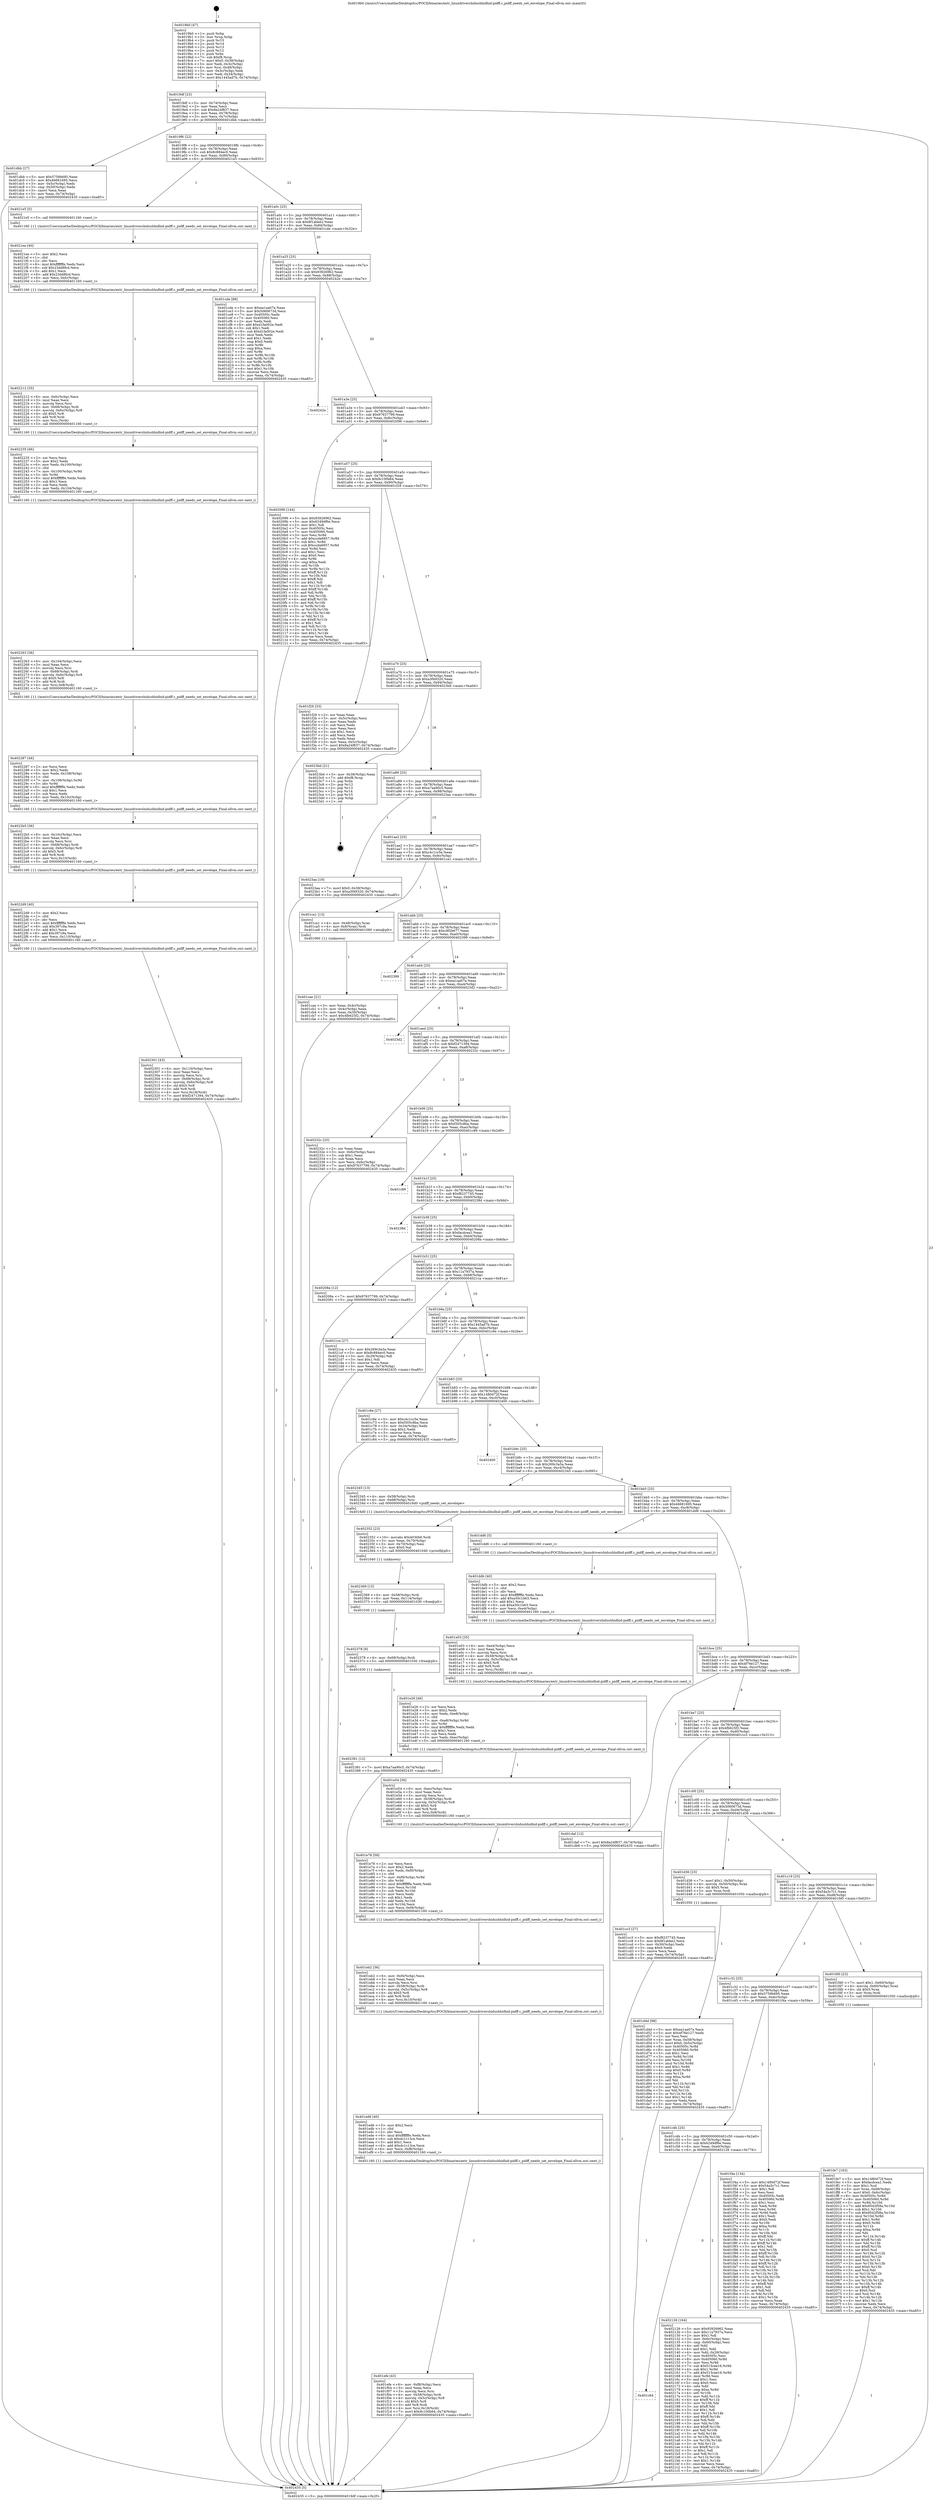 digraph "0x4019b0" {
  label = "0x4019b0 (/mnt/c/Users/mathe/Desktop/tcc/POCII/binaries/extr_linuxdrivershidusbhidhid-pidff.c_pidff_needs_set_envelope_Final-ollvm.out::main(0))"
  labelloc = "t"
  node[shape=record]

  Entry [label="",width=0.3,height=0.3,shape=circle,fillcolor=black,style=filled]
  "0x4019df" [label="{
     0x4019df [23]\l
     | [instrs]\l
     &nbsp;&nbsp;0x4019df \<+3\>: mov -0x74(%rbp),%eax\l
     &nbsp;&nbsp;0x4019e2 \<+2\>: mov %eax,%ecx\l
     &nbsp;&nbsp;0x4019e4 \<+6\>: sub $0x8a24f837,%ecx\l
     &nbsp;&nbsp;0x4019ea \<+3\>: mov %eax,-0x78(%rbp)\l
     &nbsp;&nbsp;0x4019ed \<+3\>: mov %ecx,-0x7c(%rbp)\l
     &nbsp;&nbsp;0x4019f0 \<+6\>: je 0000000000401dbb \<main+0x40b\>\l
  }"]
  "0x401dbb" [label="{
     0x401dbb [27]\l
     | [instrs]\l
     &nbsp;&nbsp;0x401dbb \<+5\>: mov $0x5759b695,%eax\l
     &nbsp;&nbsp;0x401dc0 \<+5\>: mov $0x46681695,%ecx\l
     &nbsp;&nbsp;0x401dc5 \<+3\>: mov -0x5c(%rbp),%edx\l
     &nbsp;&nbsp;0x401dc8 \<+3\>: cmp -0x50(%rbp),%edx\l
     &nbsp;&nbsp;0x401dcb \<+3\>: cmovl %ecx,%eax\l
     &nbsp;&nbsp;0x401dce \<+3\>: mov %eax,-0x74(%rbp)\l
     &nbsp;&nbsp;0x401dd1 \<+5\>: jmp 0000000000402435 \<main+0xa85\>\l
  }"]
  "0x4019f6" [label="{
     0x4019f6 [22]\l
     | [instrs]\l
     &nbsp;&nbsp;0x4019f6 \<+5\>: jmp 00000000004019fb \<main+0x4b\>\l
     &nbsp;&nbsp;0x4019fb \<+3\>: mov -0x78(%rbp),%eax\l
     &nbsp;&nbsp;0x4019fe \<+5\>: sub $0x8c884ec0,%eax\l
     &nbsp;&nbsp;0x401a03 \<+3\>: mov %eax,-0x80(%rbp)\l
     &nbsp;&nbsp;0x401a06 \<+6\>: je 00000000004021e5 \<main+0x835\>\l
  }"]
  Exit [label="",width=0.3,height=0.3,shape=circle,fillcolor=black,style=filled,peripheries=2]
  "0x4021e5" [label="{
     0x4021e5 [5]\l
     | [instrs]\l
     &nbsp;&nbsp;0x4021e5 \<+5\>: call 0000000000401160 \<next_i\>\l
     | [calls]\l
     &nbsp;&nbsp;0x401160 \{1\} (/mnt/c/Users/mathe/Desktop/tcc/POCII/binaries/extr_linuxdrivershidusbhidhid-pidff.c_pidff_needs_set_envelope_Final-ollvm.out::next_i)\l
  }"]
  "0x401a0c" [label="{
     0x401a0c [25]\l
     | [instrs]\l
     &nbsp;&nbsp;0x401a0c \<+5\>: jmp 0000000000401a11 \<main+0x61\>\l
     &nbsp;&nbsp;0x401a11 \<+3\>: mov -0x78(%rbp),%eax\l
     &nbsp;&nbsp;0x401a14 \<+5\>: sub $0x8f1abbe2,%eax\l
     &nbsp;&nbsp;0x401a19 \<+6\>: mov %eax,-0x84(%rbp)\l
     &nbsp;&nbsp;0x401a1f \<+6\>: je 0000000000401cde \<main+0x32e\>\l
  }"]
  "0x402381" [label="{
     0x402381 [12]\l
     | [instrs]\l
     &nbsp;&nbsp;0x402381 \<+7\>: movl $0xa7aa90c5,-0x74(%rbp)\l
     &nbsp;&nbsp;0x402388 \<+5\>: jmp 0000000000402435 \<main+0xa85\>\l
  }"]
  "0x401cde" [label="{
     0x401cde [88]\l
     | [instrs]\l
     &nbsp;&nbsp;0x401cde \<+5\>: mov $0xea1aa07e,%eax\l
     &nbsp;&nbsp;0x401ce3 \<+5\>: mov $0x5060673d,%ecx\l
     &nbsp;&nbsp;0x401ce8 \<+7\>: mov 0x40505c,%edx\l
     &nbsp;&nbsp;0x401cef \<+7\>: mov 0x405060,%esi\l
     &nbsp;&nbsp;0x401cf6 \<+2\>: mov %edx,%edi\l
     &nbsp;&nbsp;0x401cf8 \<+6\>: add $0xd1fa002e,%edi\l
     &nbsp;&nbsp;0x401cfe \<+3\>: sub $0x1,%edi\l
     &nbsp;&nbsp;0x401d01 \<+6\>: sub $0xd1fa002e,%edi\l
     &nbsp;&nbsp;0x401d07 \<+3\>: imul %edi,%edx\l
     &nbsp;&nbsp;0x401d0a \<+3\>: and $0x1,%edx\l
     &nbsp;&nbsp;0x401d0d \<+3\>: cmp $0x0,%edx\l
     &nbsp;&nbsp;0x401d10 \<+4\>: sete %r8b\l
     &nbsp;&nbsp;0x401d14 \<+3\>: cmp $0xa,%esi\l
     &nbsp;&nbsp;0x401d17 \<+4\>: setl %r9b\l
     &nbsp;&nbsp;0x401d1b \<+3\>: mov %r8b,%r10b\l
     &nbsp;&nbsp;0x401d1e \<+3\>: and %r9b,%r10b\l
     &nbsp;&nbsp;0x401d21 \<+3\>: xor %r9b,%r8b\l
     &nbsp;&nbsp;0x401d24 \<+3\>: or %r8b,%r10b\l
     &nbsp;&nbsp;0x401d27 \<+4\>: test $0x1,%r10b\l
     &nbsp;&nbsp;0x401d2b \<+3\>: cmovne %ecx,%eax\l
     &nbsp;&nbsp;0x401d2e \<+3\>: mov %eax,-0x74(%rbp)\l
     &nbsp;&nbsp;0x401d31 \<+5\>: jmp 0000000000402435 \<main+0xa85\>\l
  }"]
  "0x401a25" [label="{
     0x401a25 [25]\l
     | [instrs]\l
     &nbsp;&nbsp;0x401a25 \<+5\>: jmp 0000000000401a2a \<main+0x7a\>\l
     &nbsp;&nbsp;0x401a2a \<+3\>: mov -0x78(%rbp),%eax\l
     &nbsp;&nbsp;0x401a2d \<+5\>: sub $0x93926962,%eax\l
     &nbsp;&nbsp;0x401a32 \<+6\>: mov %eax,-0x88(%rbp)\l
     &nbsp;&nbsp;0x401a38 \<+6\>: je 000000000040242e \<main+0xa7e\>\l
  }"]
  "0x402378" [label="{
     0x402378 [9]\l
     | [instrs]\l
     &nbsp;&nbsp;0x402378 \<+4\>: mov -0x68(%rbp),%rdi\l
     &nbsp;&nbsp;0x40237c \<+5\>: call 0000000000401030 \<free@plt\>\l
     | [calls]\l
     &nbsp;&nbsp;0x401030 \{1\} (unknown)\l
  }"]
  "0x40242e" [label="{
     0x40242e\l
  }", style=dashed]
  "0x401a3e" [label="{
     0x401a3e [25]\l
     | [instrs]\l
     &nbsp;&nbsp;0x401a3e \<+5\>: jmp 0000000000401a43 \<main+0x93\>\l
     &nbsp;&nbsp;0x401a43 \<+3\>: mov -0x78(%rbp),%eax\l
     &nbsp;&nbsp;0x401a46 \<+5\>: sub $0x97637799,%eax\l
     &nbsp;&nbsp;0x401a4b \<+6\>: mov %eax,-0x8c(%rbp)\l
     &nbsp;&nbsp;0x401a51 \<+6\>: je 0000000000402096 \<main+0x6e6\>\l
  }"]
  "0x402369" [label="{
     0x402369 [15]\l
     | [instrs]\l
     &nbsp;&nbsp;0x402369 \<+4\>: mov -0x58(%rbp),%rdi\l
     &nbsp;&nbsp;0x40236d \<+6\>: mov %eax,-0x114(%rbp)\l
     &nbsp;&nbsp;0x402373 \<+5\>: call 0000000000401030 \<free@plt\>\l
     | [calls]\l
     &nbsp;&nbsp;0x401030 \{1\} (unknown)\l
  }"]
  "0x402096" [label="{
     0x402096 [144]\l
     | [instrs]\l
     &nbsp;&nbsp;0x402096 \<+5\>: mov $0x93926962,%eax\l
     &nbsp;&nbsp;0x40209b \<+5\>: mov $0x6249df6e,%ecx\l
     &nbsp;&nbsp;0x4020a0 \<+2\>: mov $0x1,%dl\l
     &nbsp;&nbsp;0x4020a2 \<+7\>: mov 0x40505c,%esi\l
     &nbsp;&nbsp;0x4020a9 \<+7\>: mov 0x405060,%edi\l
     &nbsp;&nbsp;0x4020b0 \<+3\>: mov %esi,%r8d\l
     &nbsp;&nbsp;0x4020b3 \<+7\>: add $0xccda6857,%r8d\l
     &nbsp;&nbsp;0x4020ba \<+4\>: sub $0x1,%r8d\l
     &nbsp;&nbsp;0x4020be \<+7\>: sub $0xccda6857,%r8d\l
     &nbsp;&nbsp;0x4020c5 \<+4\>: imul %r8d,%esi\l
     &nbsp;&nbsp;0x4020c9 \<+3\>: and $0x1,%esi\l
     &nbsp;&nbsp;0x4020cc \<+3\>: cmp $0x0,%esi\l
     &nbsp;&nbsp;0x4020cf \<+4\>: sete %r9b\l
     &nbsp;&nbsp;0x4020d3 \<+3\>: cmp $0xa,%edi\l
     &nbsp;&nbsp;0x4020d6 \<+4\>: setl %r10b\l
     &nbsp;&nbsp;0x4020da \<+3\>: mov %r9b,%r11b\l
     &nbsp;&nbsp;0x4020dd \<+4\>: xor $0xff,%r11b\l
     &nbsp;&nbsp;0x4020e1 \<+3\>: mov %r10b,%bl\l
     &nbsp;&nbsp;0x4020e4 \<+3\>: xor $0xff,%bl\l
     &nbsp;&nbsp;0x4020e7 \<+3\>: xor $0x1,%dl\l
     &nbsp;&nbsp;0x4020ea \<+3\>: mov %r11b,%r14b\l
     &nbsp;&nbsp;0x4020ed \<+4\>: and $0xff,%r14b\l
     &nbsp;&nbsp;0x4020f1 \<+3\>: and %dl,%r9b\l
     &nbsp;&nbsp;0x4020f4 \<+3\>: mov %bl,%r15b\l
     &nbsp;&nbsp;0x4020f7 \<+4\>: and $0xff,%r15b\l
     &nbsp;&nbsp;0x4020fb \<+3\>: and %dl,%r10b\l
     &nbsp;&nbsp;0x4020fe \<+3\>: or %r9b,%r14b\l
     &nbsp;&nbsp;0x402101 \<+3\>: or %r10b,%r15b\l
     &nbsp;&nbsp;0x402104 \<+3\>: xor %r15b,%r14b\l
     &nbsp;&nbsp;0x402107 \<+3\>: or %bl,%r11b\l
     &nbsp;&nbsp;0x40210a \<+4\>: xor $0xff,%r11b\l
     &nbsp;&nbsp;0x40210e \<+3\>: or $0x1,%dl\l
     &nbsp;&nbsp;0x402111 \<+3\>: and %dl,%r11b\l
     &nbsp;&nbsp;0x402114 \<+3\>: or %r11b,%r14b\l
     &nbsp;&nbsp;0x402117 \<+4\>: test $0x1,%r14b\l
     &nbsp;&nbsp;0x40211b \<+3\>: cmovne %ecx,%eax\l
     &nbsp;&nbsp;0x40211e \<+3\>: mov %eax,-0x74(%rbp)\l
     &nbsp;&nbsp;0x402121 \<+5\>: jmp 0000000000402435 \<main+0xa85\>\l
  }"]
  "0x401a57" [label="{
     0x401a57 [25]\l
     | [instrs]\l
     &nbsp;&nbsp;0x401a57 \<+5\>: jmp 0000000000401a5c \<main+0xac\>\l
     &nbsp;&nbsp;0x401a5c \<+3\>: mov -0x78(%rbp),%eax\l
     &nbsp;&nbsp;0x401a5f \<+5\>: sub $0x9c100b64,%eax\l
     &nbsp;&nbsp;0x401a64 \<+6\>: mov %eax,-0x90(%rbp)\l
     &nbsp;&nbsp;0x401a6a \<+6\>: je 0000000000401f29 \<main+0x579\>\l
  }"]
  "0x402352" [label="{
     0x402352 [23]\l
     | [instrs]\l
     &nbsp;&nbsp;0x402352 \<+10\>: movabs $0x4030b6,%rdi\l
     &nbsp;&nbsp;0x40235c \<+3\>: mov %eax,-0x70(%rbp)\l
     &nbsp;&nbsp;0x40235f \<+3\>: mov -0x70(%rbp),%esi\l
     &nbsp;&nbsp;0x402362 \<+2\>: mov $0x0,%al\l
     &nbsp;&nbsp;0x402364 \<+5\>: call 0000000000401040 \<printf@plt\>\l
     | [calls]\l
     &nbsp;&nbsp;0x401040 \{1\} (unknown)\l
  }"]
  "0x401f29" [label="{
     0x401f29 [33]\l
     | [instrs]\l
     &nbsp;&nbsp;0x401f29 \<+2\>: xor %eax,%eax\l
     &nbsp;&nbsp;0x401f2b \<+3\>: mov -0x5c(%rbp),%ecx\l
     &nbsp;&nbsp;0x401f2e \<+2\>: mov %eax,%edx\l
     &nbsp;&nbsp;0x401f30 \<+2\>: sub %ecx,%edx\l
     &nbsp;&nbsp;0x401f32 \<+2\>: mov %eax,%ecx\l
     &nbsp;&nbsp;0x401f34 \<+3\>: sub $0x1,%ecx\l
     &nbsp;&nbsp;0x401f37 \<+2\>: add %ecx,%edx\l
     &nbsp;&nbsp;0x401f39 \<+2\>: sub %edx,%eax\l
     &nbsp;&nbsp;0x401f3b \<+3\>: mov %eax,-0x5c(%rbp)\l
     &nbsp;&nbsp;0x401f3e \<+7\>: movl $0x8a24f837,-0x74(%rbp)\l
     &nbsp;&nbsp;0x401f45 \<+5\>: jmp 0000000000402435 \<main+0xa85\>\l
  }"]
  "0x401a70" [label="{
     0x401a70 [25]\l
     | [instrs]\l
     &nbsp;&nbsp;0x401a70 \<+5\>: jmp 0000000000401a75 \<main+0xc5\>\l
     &nbsp;&nbsp;0x401a75 \<+3\>: mov -0x78(%rbp),%eax\l
     &nbsp;&nbsp;0x401a78 \<+5\>: sub $0xa3f49320,%eax\l
     &nbsp;&nbsp;0x401a7d \<+6\>: mov %eax,-0x94(%rbp)\l
     &nbsp;&nbsp;0x401a83 \<+6\>: je 00000000004023bd \<main+0xa0d\>\l
  }"]
  "0x402301" [label="{
     0x402301 [43]\l
     | [instrs]\l
     &nbsp;&nbsp;0x402301 \<+6\>: mov -0x110(%rbp),%ecx\l
     &nbsp;&nbsp;0x402307 \<+3\>: imul %eax,%ecx\l
     &nbsp;&nbsp;0x40230a \<+3\>: movslq %ecx,%rsi\l
     &nbsp;&nbsp;0x40230d \<+4\>: mov -0x68(%rbp),%rdi\l
     &nbsp;&nbsp;0x402311 \<+4\>: movslq -0x6c(%rbp),%r8\l
     &nbsp;&nbsp;0x402315 \<+4\>: shl $0x5,%r8\l
     &nbsp;&nbsp;0x402319 \<+3\>: add %r8,%rdi\l
     &nbsp;&nbsp;0x40231c \<+4\>: mov %rsi,0x18(%rdi)\l
     &nbsp;&nbsp;0x402320 \<+7\>: movl $0xf2471394,-0x74(%rbp)\l
     &nbsp;&nbsp;0x402327 \<+5\>: jmp 0000000000402435 \<main+0xa85\>\l
  }"]
  "0x4023bd" [label="{
     0x4023bd [21]\l
     | [instrs]\l
     &nbsp;&nbsp;0x4023bd \<+3\>: mov -0x38(%rbp),%eax\l
     &nbsp;&nbsp;0x4023c0 \<+7\>: add $0xf8,%rsp\l
     &nbsp;&nbsp;0x4023c7 \<+1\>: pop %rbx\l
     &nbsp;&nbsp;0x4023c8 \<+2\>: pop %r12\l
     &nbsp;&nbsp;0x4023ca \<+2\>: pop %r13\l
     &nbsp;&nbsp;0x4023cc \<+2\>: pop %r14\l
     &nbsp;&nbsp;0x4023ce \<+2\>: pop %r15\l
     &nbsp;&nbsp;0x4023d0 \<+1\>: pop %rbp\l
     &nbsp;&nbsp;0x4023d1 \<+1\>: ret\l
  }"]
  "0x401a89" [label="{
     0x401a89 [25]\l
     | [instrs]\l
     &nbsp;&nbsp;0x401a89 \<+5\>: jmp 0000000000401a8e \<main+0xde\>\l
     &nbsp;&nbsp;0x401a8e \<+3\>: mov -0x78(%rbp),%eax\l
     &nbsp;&nbsp;0x401a91 \<+5\>: sub $0xa7aa90c5,%eax\l
     &nbsp;&nbsp;0x401a96 \<+6\>: mov %eax,-0x98(%rbp)\l
     &nbsp;&nbsp;0x401a9c \<+6\>: je 00000000004023aa \<main+0x9fa\>\l
  }"]
  "0x4022d9" [label="{
     0x4022d9 [40]\l
     | [instrs]\l
     &nbsp;&nbsp;0x4022d9 \<+5\>: mov $0x2,%ecx\l
     &nbsp;&nbsp;0x4022de \<+1\>: cltd\l
     &nbsp;&nbsp;0x4022df \<+2\>: idiv %ecx\l
     &nbsp;&nbsp;0x4022e1 \<+6\>: imul $0xfffffffe,%edx,%ecx\l
     &nbsp;&nbsp;0x4022e7 \<+6\>: sub $0x397c9a,%ecx\l
     &nbsp;&nbsp;0x4022ed \<+3\>: add $0x1,%ecx\l
     &nbsp;&nbsp;0x4022f0 \<+6\>: add $0x397c9a,%ecx\l
     &nbsp;&nbsp;0x4022f6 \<+6\>: mov %ecx,-0x110(%rbp)\l
     &nbsp;&nbsp;0x4022fc \<+5\>: call 0000000000401160 \<next_i\>\l
     | [calls]\l
     &nbsp;&nbsp;0x401160 \{1\} (/mnt/c/Users/mathe/Desktop/tcc/POCII/binaries/extr_linuxdrivershidusbhidhid-pidff.c_pidff_needs_set_envelope_Final-ollvm.out::next_i)\l
  }"]
  "0x4023aa" [label="{
     0x4023aa [19]\l
     | [instrs]\l
     &nbsp;&nbsp;0x4023aa \<+7\>: movl $0x0,-0x38(%rbp)\l
     &nbsp;&nbsp;0x4023b1 \<+7\>: movl $0xa3f49320,-0x74(%rbp)\l
     &nbsp;&nbsp;0x4023b8 \<+5\>: jmp 0000000000402435 \<main+0xa85\>\l
  }"]
  "0x401aa2" [label="{
     0x401aa2 [25]\l
     | [instrs]\l
     &nbsp;&nbsp;0x401aa2 \<+5\>: jmp 0000000000401aa7 \<main+0xf7\>\l
     &nbsp;&nbsp;0x401aa7 \<+3\>: mov -0x78(%rbp),%eax\l
     &nbsp;&nbsp;0x401aaa \<+5\>: sub $0xc4c1cc5e,%eax\l
     &nbsp;&nbsp;0x401aaf \<+6\>: mov %eax,-0x9c(%rbp)\l
     &nbsp;&nbsp;0x401ab5 \<+6\>: je 0000000000401ca1 \<main+0x2f1\>\l
  }"]
  "0x4022b5" [label="{
     0x4022b5 [36]\l
     | [instrs]\l
     &nbsp;&nbsp;0x4022b5 \<+6\>: mov -0x10c(%rbp),%ecx\l
     &nbsp;&nbsp;0x4022bb \<+3\>: imul %eax,%ecx\l
     &nbsp;&nbsp;0x4022be \<+3\>: movslq %ecx,%rsi\l
     &nbsp;&nbsp;0x4022c1 \<+4\>: mov -0x68(%rbp),%rdi\l
     &nbsp;&nbsp;0x4022c5 \<+4\>: movslq -0x6c(%rbp),%r8\l
     &nbsp;&nbsp;0x4022c9 \<+4\>: shl $0x5,%r8\l
     &nbsp;&nbsp;0x4022cd \<+3\>: add %r8,%rdi\l
     &nbsp;&nbsp;0x4022d0 \<+4\>: mov %rsi,0x10(%rdi)\l
     &nbsp;&nbsp;0x4022d4 \<+5\>: call 0000000000401160 \<next_i\>\l
     | [calls]\l
     &nbsp;&nbsp;0x401160 \{1\} (/mnt/c/Users/mathe/Desktop/tcc/POCII/binaries/extr_linuxdrivershidusbhidhid-pidff.c_pidff_needs_set_envelope_Final-ollvm.out::next_i)\l
  }"]
  "0x401ca1" [label="{
     0x401ca1 [13]\l
     | [instrs]\l
     &nbsp;&nbsp;0x401ca1 \<+4\>: mov -0x48(%rbp),%rax\l
     &nbsp;&nbsp;0x401ca5 \<+4\>: mov 0x8(%rax),%rdi\l
     &nbsp;&nbsp;0x401ca9 \<+5\>: call 0000000000401060 \<atoi@plt\>\l
     | [calls]\l
     &nbsp;&nbsp;0x401060 \{1\} (unknown)\l
  }"]
  "0x401abb" [label="{
     0x401abb [25]\l
     | [instrs]\l
     &nbsp;&nbsp;0x401abb \<+5\>: jmp 0000000000401ac0 \<main+0x110\>\l
     &nbsp;&nbsp;0x401ac0 \<+3\>: mov -0x78(%rbp),%eax\l
     &nbsp;&nbsp;0x401ac3 \<+5\>: sub $0xc9f2b677,%eax\l
     &nbsp;&nbsp;0x401ac8 \<+6\>: mov %eax,-0xa0(%rbp)\l
     &nbsp;&nbsp;0x401ace \<+6\>: je 0000000000402399 \<main+0x9e9\>\l
  }"]
  "0x402287" [label="{
     0x402287 [46]\l
     | [instrs]\l
     &nbsp;&nbsp;0x402287 \<+2\>: xor %ecx,%ecx\l
     &nbsp;&nbsp;0x402289 \<+5\>: mov $0x2,%edx\l
     &nbsp;&nbsp;0x40228e \<+6\>: mov %edx,-0x108(%rbp)\l
     &nbsp;&nbsp;0x402294 \<+1\>: cltd\l
     &nbsp;&nbsp;0x402295 \<+7\>: mov -0x108(%rbp),%r9d\l
     &nbsp;&nbsp;0x40229c \<+3\>: idiv %r9d\l
     &nbsp;&nbsp;0x40229f \<+6\>: imul $0xfffffffe,%edx,%edx\l
     &nbsp;&nbsp;0x4022a5 \<+3\>: sub $0x1,%ecx\l
     &nbsp;&nbsp;0x4022a8 \<+2\>: sub %ecx,%edx\l
     &nbsp;&nbsp;0x4022aa \<+6\>: mov %edx,-0x10c(%rbp)\l
     &nbsp;&nbsp;0x4022b0 \<+5\>: call 0000000000401160 \<next_i\>\l
     | [calls]\l
     &nbsp;&nbsp;0x401160 \{1\} (/mnt/c/Users/mathe/Desktop/tcc/POCII/binaries/extr_linuxdrivershidusbhidhid-pidff.c_pidff_needs_set_envelope_Final-ollvm.out::next_i)\l
  }"]
  "0x402399" [label="{
     0x402399\l
  }", style=dashed]
  "0x401ad4" [label="{
     0x401ad4 [25]\l
     | [instrs]\l
     &nbsp;&nbsp;0x401ad4 \<+5\>: jmp 0000000000401ad9 \<main+0x129\>\l
     &nbsp;&nbsp;0x401ad9 \<+3\>: mov -0x78(%rbp),%eax\l
     &nbsp;&nbsp;0x401adc \<+5\>: sub $0xea1aa07e,%eax\l
     &nbsp;&nbsp;0x401ae1 \<+6\>: mov %eax,-0xa4(%rbp)\l
     &nbsp;&nbsp;0x401ae7 \<+6\>: je 00000000004023d2 \<main+0xa22\>\l
  }"]
  "0x402263" [label="{
     0x402263 [36]\l
     | [instrs]\l
     &nbsp;&nbsp;0x402263 \<+6\>: mov -0x104(%rbp),%ecx\l
     &nbsp;&nbsp;0x402269 \<+3\>: imul %eax,%ecx\l
     &nbsp;&nbsp;0x40226c \<+3\>: movslq %ecx,%rsi\l
     &nbsp;&nbsp;0x40226f \<+4\>: mov -0x68(%rbp),%rdi\l
     &nbsp;&nbsp;0x402273 \<+4\>: movslq -0x6c(%rbp),%r8\l
     &nbsp;&nbsp;0x402277 \<+4\>: shl $0x5,%r8\l
     &nbsp;&nbsp;0x40227b \<+3\>: add %r8,%rdi\l
     &nbsp;&nbsp;0x40227e \<+4\>: mov %rsi,0x8(%rdi)\l
     &nbsp;&nbsp;0x402282 \<+5\>: call 0000000000401160 \<next_i\>\l
     | [calls]\l
     &nbsp;&nbsp;0x401160 \{1\} (/mnt/c/Users/mathe/Desktop/tcc/POCII/binaries/extr_linuxdrivershidusbhidhid-pidff.c_pidff_needs_set_envelope_Final-ollvm.out::next_i)\l
  }"]
  "0x4023d2" [label="{
     0x4023d2\l
  }", style=dashed]
  "0x401aed" [label="{
     0x401aed [25]\l
     | [instrs]\l
     &nbsp;&nbsp;0x401aed \<+5\>: jmp 0000000000401af2 \<main+0x142\>\l
     &nbsp;&nbsp;0x401af2 \<+3\>: mov -0x78(%rbp),%eax\l
     &nbsp;&nbsp;0x401af5 \<+5\>: sub $0xf2471394,%eax\l
     &nbsp;&nbsp;0x401afa \<+6\>: mov %eax,-0xa8(%rbp)\l
     &nbsp;&nbsp;0x401b00 \<+6\>: je 000000000040232c \<main+0x97c\>\l
  }"]
  "0x402235" [label="{
     0x402235 [46]\l
     | [instrs]\l
     &nbsp;&nbsp;0x402235 \<+2\>: xor %ecx,%ecx\l
     &nbsp;&nbsp;0x402237 \<+5\>: mov $0x2,%edx\l
     &nbsp;&nbsp;0x40223c \<+6\>: mov %edx,-0x100(%rbp)\l
     &nbsp;&nbsp;0x402242 \<+1\>: cltd\l
     &nbsp;&nbsp;0x402243 \<+7\>: mov -0x100(%rbp),%r9d\l
     &nbsp;&nbsp;0x40224a \<+3\>: idiv %r9d\l
     &nbsp;&nbsp;0x40224d \<+6\>: imul $0xfffffffe,%edx,%edx\l
     &nbsp;&nbsp;0x402253 \<+3\>: sub $0x1,%ecx\l
     &nbsp;&nbsp;0x402256 \<+2\>: sub %ecx,%edx\l
     &nbsp;&nbsp;0x402258 \<+6\>: mov %edx,-0x104(%rbp)\l
     &nbsp;&nbsp;0x40225e \<+5\>: call 0000000000401160 \<next_i\>\l
     | [calls]\l
     &nbsp;&nbsp;0x401160 \{1\} (/mnt/c/Users/mathe/Desktop/tcc/POCII/binaries/extr_linuxdrivershidusbhidhid-pidff.c_pidff_needs_set_envelope_Final-ollvm.out::next_i)\l
  }"]
  "0x40232c" [label="{
     0x40232c [25]\l
     | [instrs]\l
     &nbsp;&nbsp;0x40232c \<+2\>: xor %eax,%eax\l
     &nbsp;&nbsp;0x40232e \<+3\>: mov -0x6c(%rbp),%ecx\l
     &nbsp;&nbsp;0x402331 \<+3\>: sub $0x1,%eax\l
     &nbsp;&nbsp;0x402334 \<+2\>: sub %eax,%ecx\l
     &nbsp;&nbsp;0x402336 \<+3\>: mov %ecx,-0x6c(%rbp)\l
     &nbsp;&nbsp;0x402339 \<+7\>: movl $0x97637799,-0x74(%rbp)\l
     &nbsp;&nbsp;0x402340 \<+5\>: jmp 0000000000402435 \<main+0xa85\>\l
  }"]
  "0x401b06" [label="{
     0x401b06 [25]\l
     | [instrs]\l
     &nbsp;&nbsp;0x401b06 \<+5\>: jmp 0000000000401b0b \<main+0x15b\>\l
     &nbsp;&nbsp;0x401b0b \<+3\>: mov -0x78(%rbp),%eax\l
     &nbsp;&nbsp;0x401b0e \<+5\>: sub $0xf305c8ba,%eax\l
     &nbsp;&nbsp;0x401b13 \<+6\>: mov %eax,-0xac(%rbp)\l
     &nbsp;&nbsp;0x401b19 \<+6\>: je 0000000000401c89 \<main+0x2d9\>\l
  }"]
  "0x402212" [label="{
     0x402212 [35]\l
     | [instrs]\l
     &nbsp;&nbsp;0x402212 \<+6\>: mov -0xfc(%rbp),%ecx\l
     &nbsp;&nbsp;0x402218 \<+3\>: imul %eax,%ecx\l
     &nbsp;&nbsp;0x40221b \<+3\>: movslq %ecx,%rsi\l
     &nbsp;&nbsp;0x40221e \<+4\>: mov -0x68(%rbp),%rdi\l
     &nbsp;&nbsp;0x402222 \<+4\>: movslq -0x6c(%rbp),%r8\l
     &nbsp;&nbsp;0x402226 \<+4\>: shl $0x5,%r8\l
     &nbsp;&nbsp;0x40222a \<+3\>: add %r8,%rdi\l
     &nbsp;&nbsp;0x40222d \<+3\>: mov %rsi,(%rdi)\l
     &nbsp;&nbsp;0x402230 \<+5\>: call 0000000000401160 \<next_i\>\l
     | [calls]\l
     &nbsp;&nbsp;0x401160 \{1\} (/mnt/c/Users/mathe/Desktop/tcc/POCII/binaries/extr_linuxdrivershidusbhidhid-pidff.c_pidff_needs_set_envelope_Final-ollvm.out::next_i)\l
  }"]
  "0x401c89" [label="{
     0x401c89\l
  }", style=dashed]
  "0x401b1f" [label="{
     0x401b1f [25]\l
     | [instrs]\l
     &nbsp;&nbsp;0x401b1f \<+5\>: jmp 0000000000401b24 \<main+0x174\>\l
     &nbsp;&nbsp;0x401b24 \<+3\>: mov -0x78(%rbp),%eax\l
     &nbsp;&nbsp;0x401b27 \<+5\>: sub $0xf8237745,%eax\l
     &nbsp;&nbsp;0x401b2c \<+6\>: mov %eax,-0xb0(%rbp)\l
     &nbsp;&nbsp;0x401b32 \<+6\>: je 000000000040238d \<main+0x9dd\>\l
  }"]
  "0x4021ea" [label="{
     0x4021ea [40]\l
     | [instrs]\l
     &nbsp;&nbsp;0x4021ea \<+5\>: mov $0x2,%ecx\l
     &nbsp;&nbsp;0x4021ef \<+1\>: cltd\l
     &nbsp;&nbsp;0x4021f0 \<+2\>: idiv %ecx\l
     &nbsp;&nbsp;0x4021f2 \<+6\>: imul $0xfffffffe,%edx,%ecx\l
     &nbsp;&nbsp;0x4021f8 \<+6\>: sub $0x23dd8fcd,%ecx\l
     &nbsp;&nbsp;0x4021fe \<+3\>: add $0x1,%ecx\l
     &nbsp;&nbsp;0x402201 \<+6\>: add $0x23dd8fcd,%ecx\l
     &nbsp;&nbsp;0x402207 \<+6\>: mov %ecx,-0xfc(%rbp)\l
     &nbsp;&nbsp;0x40220d \<+5\>: call 0000000000401160 \<next_i\>\l
     | [calls]\l
     &nbsp;&nbsp;0x401160 \{1\} (/mnt/c/Users/mathe/Desktop/tcc/POCII/binaries/extr_linuxdrivershidusbhidhid-pidff.c_pidff_needs_set_envelope_Final-ollvm.out::next_i)\l
  }"]
  "0x40238d" [label="{
     0x40238d\l
  }", style=dashed]
  "0x401b38" [label="{
     0x401b38 [25]\l
     | [instrs]\l
     &nbsp;&nbsp;0x401b38 \<+5\>: jmp 0000000000401b3d \<main+0x18d\>\l
     &nbsp;&nbsp;0x401b3d \<+3\>: mov -0x78(%rbp),%eax\l
     &nbsp;&nbsp;0x401b40 \<+5\>: sub $0xfacdcea1,%eax\l
     &nbsp;&nbsp;0x401b45 \<+6\>: mov %eax,-0xb4(%rbp)\l
     &nbsp;&nbsp;0x401b4b \<+6\>: je 000000000040208a \<main+0x6da\>\l
  }"]
  "0x401c64" [label="{
     0x401c64\l
  }", style=dashed]
  "0x40208a" [label="{
     0x40208a [12]\l
     | [instrs]\l
     &nbsp;&nbsp;0x40208a \<+7\>: movl $0x97637799,-0x74(%rbp)\l
     &nbsp;&nbsp;0x402091 \<+5\>: jmp 0000000000402435 \<main+0xa85\>\l
  }"]
  "0x401b51" [label="{
     0x401b51 [25]\l
     | [instrs]\l
     &nbsp;&nbsp;0x401b51 \<+5\>: jmp 0000000000401b56 \<main+0x1a6\>\l
     &nbsp;&nbsp;0x401b56 \<+3\>: mov -0x78(%rbp),%eax\l
     &nbsp;&nbsp;0x401b59 \<+5\>: sub $0x11a7937a,%eax\l
     &nbsp;&nbsp;0x401b5e \<+6\>: mov %eax,-0xb8(%rbp)\l
     &nbsp;&nbsp;0x401b64 \<+6\>: je 00000000004021ca \<main+0x81a\>\l
  }"]
  "0x402126" [label="{
     0x402126 [164]\l
     | [instrs]\l
     &nbsp;&nbsp;0x402126 \<+5\>: mov $0x93926962,%eax\l
     &nbsp;&nbsp;0x40212b \<+5\>: mov $0x11a7937a,%ecx\l
     &nbsp;&nbsp;0x402130 \<+2\>: mov $0x1,%dl\l
     &nbsp;&nbsp;0x402132 \<+3\>: mov -0x6c(%rbp),%esi\l
     &nbsp;&nbsp;0x402135 \<+3\>: cmp -0x60(%rbp),%esi\l
     &nbsp;&nbsp;0x402138 \<+4\>: setl %dil\l
     &nbsp;&nbsp;0x40213c \<+4\>: and $0x1,%dil\l
     &nbsp;&nbsp;0x402140 \<+4\>: mov %dil,-0x29(%rbp)\l
     &nbsp;&nbsp;0x402144 \<+7\>: mov 0x40505c,%esi\l
     &nbsp;&nbsp;0x40214b \<+8\>: mov 0x405060,%r8d\l
     &nbsp;&nbsp;0x402153 \<+3\>: mov %esi,%r9d\l
     &nbsp;&nbsp;0x402156 \<+7\>: sub $0x515cee16,%r9d\l
     &nbsp;&nbsp;0x40215d \<+4\>: sub $0x1,%r9d\l
     &nbsp;&nbsp;0x402161 \<+7\>: add $0x515cee16,%r9d\l
     &nbsp;&nbsp;0x402168 \<+4\>: imul %r9d,%esi\l
     &nbsp;&nbsp;0x40216c \<+3\>: and $0x1,%esi\l
     &nbsp;&nbsp;0x40216f \<+3\>: cmp $0x0,%esi\l
     &nbsp;&nbsp;0x402172 \<+4\>: sete %dil\l
     &nbsp;&nbsp;0x402176 \<+4\>: cmp $0xa,%r8d\l
     &nbsp;&nbsp;0x40217a \<+4\>: setl %r10b\l
     &nbsp;&nbsp;0x40217e \<+3\>: mov %dil,%r11b\l
     &nbsp;&nbsp;0x402181 \<+4\>: xor $0xff,%r11b\l
     &nbsp;&nbsp;0x402185 \<+3\>: mov %r10b,%bl\l
     &nbsp;&nbsp;0x402188 \<+3\>: xor $0xff,%bl\l
     &nbsp;&nbsp;0x40218b \<+3\>: xor $0x1,%dl\l
     &nbsp;&nbsp;0x40218e \<+3\>: mov %r11b,%r14b\l
     &nbsp;&nbsp;0x402191 \<+4\>: and $0xff,%r14b\l
     &nbsp;&nbsp;0x402195 \<+3\>: and %dl,%dil\l
     &nbsp;&nbsp;0x402198 \<+3\>: mov %bl,%r15b\l
     &nbsp;&nbsp;0x40219b \<+4\>: and $0xff,%r15b\l
     &nbsp;&nbsp;0x40219f \<+3\>: and %dl,%r10b\l
     &nbsp;&nbsp;0x4021a2 \<+3\>: or %dil,%r14b\l
     &nbsp;&nbsp;0x4021a5 \<+3\>: or %r10b,%r15b\l
     &nbsp;&nbsp;0x4021a8 \<+3\>: xor %r15b,%r14b\l
     &nbsp;&nbsp;0x4021ab \<+3\>: or %bl,%r11b\l
     &nbsp;&nbsp;0x4021ae \<+4\>: xor $0xff,%r11b\l
     &nbsp;&nbsp;0x4021b2 \<+3\>: or $0x1,%dl\l
     &nbsp;&nbsp;0x4021b5 \<+3\>: and %dl,%r11b\l
     &nbsp;&nbsp;0x4021b8 \<+3\>: or %r11b,%r14b\l
     &nbsp;&nbsp;0x4021bb \<+4\>: test $0x1,%r14b\l
     &nbsp;&nbsp;0x4021bf \<+3\>: cmovne %ecx,%eax\l
     &nbsp;&nbsp;0x4021c2 \<+3\>: mov %eax,-0x74(%rbp)\l
     &nbsp;&nbsp;0x4021c5 \<+5\>: jmp 0000000000402435 \<main+0xa85\>\l
  }"]
  "0x4021ca" [label="{
     0x4021ca [27]\l
     | [instrs]\l
     &nbsp;&nbsp;0x4021ca \<+5\>: mov $0x269c3a3a,%eax\l
     &nbsp;&nbsp;0x4021cf \<+5\>: mov $0x8c884ec0,%ecx\l
     &nbsp;&nbsp;0x4021d4 \<+3\>: mov -0x29(%rbp),%dl\l
     &nbsp;&nbsp;0x4021d7 \<+3\>: test $0x1,%dl\l
     &nbsp;&nbsp;0x4021da \<+3\>: cmovne %ecx,%eax\l
     &nbsp;&nbsp;0x4021dd \<+3\>: mov %eax,-0x74(%rbp)\l
     &nbsp;&nbsp;0x4021e0 \<+5\>: jmp 0000000000402435 \<main+0xa85\>\l
  }"]
  "0x401b6a" [label="{
     0x401b6a [25]\l
     | [instrs]\l
     &nbsp;&nbsp;0x401b6a \<+5\>: jmp 0000000000401b6f \<main+0x1bf\>\l
     &nbsp;&nbsp;0x401b6f \<+3\>: mov -0x78(%rbp),%eax\l
     &nbsp;&nbsp;0x401b72 \<+5\>: sub $0x1445ad7b,%eax\l
     &nbsp;&nbsp;0x401b77 \<+6\>: mov %eax,-0xbc(%rbp)\l
     &nbsp;&nbsp;0x401b7d \<+6\>: je 0000000000401c6e \<main+0x2be\>\l
  }"]
  "0x401fe7" [label="{
     0x401fe7 [163]\l
     | [instrs]\l
     &nbsp;&nbsp;0x401fe7 \<+5\>: mov $0x1480d72f,%ecx\l
     &nbsp;&nbsp;0x401fec \<+5\>: mov $0xfacdcea1,%edx\l
     &nbsp;&nbsp;0x401ff1 \<+3\>: mov $0x1,%sil\l
     &nbsp;&nbsp;0x401ff4 \<+4\>: mov %rax,-0x68(%rbp)\l
     &nbsp;&nbsp;0x401ff8 \<+7\>: movl $0x0,-0x6c(%rbp)\l
     &nbsp;&nbsp;0x401fff \<+8\>: mov 0x40505c,%r8d\l
     &nbsp;&nbsp;0x402007 \<+8\>: mov 0x405060,%r9d\l
     &nbsp;&nbsp;0x40200f \<+3\>: mov %r8d,%r10d\l
     &nbsp;&nbsp;0x402012 \<+7\>: add $0x9542f58a,%r10d\l
     &nbsp;&nbsp;0x402019 \<+4\>: sub $0x1,%r10d\l
     &nbsp;&nbsp;0x40201d \<+7\>: sub $0x9542f58a,%r10d\l
     &nbsp;&nbsp;0x402024 \<+4\>: imul %r10d,%r8d\l
     &nbsp;&nbsp;0x402028 \<+4\>: and $0x1,%r8d\l
     &nbsp;&nbsp;0x40202c \<+4\>: cmp $0x0,%r8d\l
     &nbsp;&nbsp;0x402030 \<+4\>: sete %r11b\l
     &nbsp;&nbsp;0x402034 \<+4\>: cmp $0xa,%r9d\l
     &nbsp;&nbsp;0x402038 \<+3\>: setl %bl\l
     &nbsp;&nbsp;0x40203b \<+3\>: mov %r11b,%r14b\l
     &nbsp;&nbsp;0x40203e \<+4\>: xor $0xff,%r14b\l
     &nbsp;&nbsp;0x402042 \<+3\>: mov %bl,%r15b\l
     &nbsp;&nbsp;0x402045 \<+4\>: xor $0xff,%r15b\l
     &nbsp;&nbsp;0x402049 \<+4\>: xor $0x0,%sil\l
     &nbsp;&nbsp;0x40204d \<+3\>: mov %r14b,%r12b\l
     &nbsp;&nbsp;0x402050 \<+4\>: and $0x0,%r12b\l
     &nbsp;&nbsp;0x402054 \<+3\>: and %sil,%r11b\l
     &nbsp;&nbsp;0x402057 \<+3\>: mov %r15b,%r13b\l
     &nbsp;&nbsp;0x40205a \<+4\>: and $0x0,%r13b\l
     &nbsp;&nbsp;0x40205e \<+3\>: and %sil,%bl\l
     &nbsp;&nbsp;0x402061 \<+3\>: or %r11b,%r12b\l
     &nbsp;&nbsp;0x402064 \<+3\>: or %bl,%r13b\l
     &nbsp;&nbsp;0x402067 \<+3\>: xor %r13b,%r12b\l
     &nbsp;&nbsp;0x40206a \<+3\>: or %r15b,%r14b\l
     &nbsp;&nbsp;0x40206d \<+4\>: xor $0xff,%r14b\l
     &nbsp;&nbsp;0x402071 \<+4\>: or $0x0,%sil\l
     &nbsp;&nbsp;0x402075 \<+3\>: and %sil,%r14b\l
     &nbsp;&nbsp;0x402078 \<+3\>: or %r14b,%r12b\l
     &nbsp;&nbsp;0x40207b \<+4\>: test $0x1,%r12b\l
     &nbsp;&nbsp;0x40207f \<+3\>: cmovne %edx,%ecx\l
     &nbsp;&nbsp;0x402082 \<+3\>: mov %ecx,-0x74(%rbp)\l
     &nbsp;&nbsp;0x402085 \<+5\>: jmp 0000000000402435 \<main+0xa85\>\l
  }"]
  "0x401c6e" [label="{
     0x401c6e [27]\l
     | [instrs]\l
     &nbsp;&nbsp;0x401c6e \<+5\>: mov $0xc4c1cc5e,%eax\l
     &nbsp;&nbsp;0x401c73 \<+5\>: mov $0xf305c8ba,%ecx\l
     &nbsp;&nbsp;0x401c78 \<+3\>: mov -0x34(%rbp),%edx\l
     &nbsp;&nbsp;0x401c7b \<+3\>: cmp $0x2,%edx\l
     &nbsp;&nbsp;0x401c7e \<+3\>: cmovne %ecx,%eax\l
     &nbsp;&nbsp;0x401c81 \<+3\>: mov %eax,-0x74(%rbp)\l
     &nbsp;&nbsp;0x401c84 \<+5\>: jmp 0000000000402435 \<main+0xa85\>\l
  }"]
  "0x401b83" [label="{
     0x401b83 [25]\l
     | [instrs]\l
     &nbsp;&nbsp;0x401b83 \<+5\>: jmp 0000000000401b88 \<main+0x1d8\>\l
     &nbsp;&nbsp;0x401b88 \<+3\>: mov -0x78(%rbp),%eax\l
     &nbsp;&nbsp;0x401b8b \<+5\>: sub $0x1480d72f,%eax\l
     &nbsp;&nbsp;0x401b90 \<+6\>: mov %eax,-0xc0(%rbp)\l
     &nbsp;&nbsp;0x401b96 \<+6\>: je 0000000000402400 \<main+0xa50\>\l
  }"]
  "0x402435" [label="{
     0x402435 [5]\l
     | [instrs]\l
     &nbsp;&nbsp;0x402435 \<+5\>: jmp 00000000004019df \<main+0x2f\>\l
  }"]
  "0x4019b0" [label="{
     0x4019b0 [47]\l
     | [instrs]\l
     &nbsp;&nbsp;0x4019b0 \<+1\>: push %rbp\l
     &nbsp;&nbsp;0x4019b1 \<+3\>: mov %rsp,%rbp\l
     &nbsp;&nbsp;0x4019b4 \<+2\>: push %r15\l
     &nbsp;&nbsp;0x4019b6 \<+2\>: push %r14\l
     &nbsp;&nbsp;0x4019b8 \<+2\>: push %r13\l
     &nbsp;&nbsp;0x4019ba \<+2\>: push %r12\l
     &nbsp;&nbsp;0x4019bc \<+1\>: push %rbx\l
     &nbsp;&nbsp;0x4019bd \<+7\>: sub $0xf8,%rsp\l
     &nbsp;&nbsp;0x4019c4 \<+7\>: movl $0x0,-0x38(%rbp)\l
     &nbsp;&nbsp;0x4019cb \<+3\>: mov %edi,-0x3c(%rbp)\l
     &nbsp;&nbsp;0x4019ce \<+4\>: mov %rsi,-0x48(%rbp)\l
     &nbsp;&nbsp;0x4019d2 \<+3\>: mov -0x3c(%rbp),%edi\l
     &nbsp;&nbsp;0x4019d5 \<+3\>: mov %edi,-0x34(%rbp)\l
     &nbsp;&nbsp;0x4019d8 \<+7\>: movl $0x1445ad7b,-0x74(%rbp)\l
  }"]
  "0x401cae" [label="{
     0x401cae [21]\l
     | [instrs]\l
     &nbsp;&nbsp;0x401cae \<+3\>: mov %eax,-0x4c(%rbp)\l
     &nbsp;&nbsp;0x401cb1 \<+3\>: mov -0x4c(%rbp),%eax\l
     &nbsp;&nbsp;0x401cb4 \<+3\>: mov %eax,-0x30(%rbp)\l
     &nbsp;&nbsp;0x401cb7 \<+7\>: movl $0x4fb625f2,-0x74(%rbp)\l
     &nbsp;&nbsp;0x401cbe \<+5\>: jmp 0000000000402435 \<main+0xa85\>\l
  }"]
  "0x401c4b" [label="{
     0x401c4b [25]\l
     | [instrs]\l
     &nbsp;&nbsp;0x401c4b \<+5\>: jmp 0000000000401c50 \<main+0x2a0\>\l
     &nbsp;&nbsp;0x401c50 \<+3\>: mov -0x78(%rbp),%eax\l
     &nbsp;&nbsp;0x401c53 \<+5\>: sub $0x6249df6e,%eax\l
     &nbsp;&nbsp;0x401c58 \<+6\>: mov %eax,-0xe0(%rbp)\l
     &nbsp;&nbsp;0x401c5e \<+6\>: je 0000000000402126 \<main+0x776\>\l
  }"]
  "0x402400" [label="{
     0x402400\l
  }", style=dashed]
  "0x401b9c" [label="{
     0x401b9c [25]\l
     | [instrs]\l
     &nbsp;&nbsp;0x401b9c \<+5\>: jmp 0000000000401ba1 \<main+0x1f1\>\l
     &nbsp;&nbsp;0x401ba1 \<+3\>: mov -0x78(%rbp),%eax\l
     &nbsp;&nbsp;0x401ba4 \<+5\>: sub $0x269c3a3a,%eax\l
     &nbsp;&nbsp;0x401ba9 \<+6\>: mov %eax,-0xc4(%rbp)\l
     &nbsp;&nbsp;0x401baf \<+6\>: je 0000000000402345 \<main+0x995\>\l
  }"]
  "0x401f4a" [label="{
     0x401f4a [134]\l
     | [instrs]\l
     &nbsp;&nbsp;0x401f4a \<+5\>: mov $0x1480d72f,%eax\l
     &nbsp;&nbsp;0x401f4f \<+5\>: mov $0x54a3c7c1,%ecx\l
     &nbsp;&nbsp;0x401f54 \<+2\>: mov $0x1,%dl\l
     &nbsp;&nbsp;0x401f56 \<+2\>: xor %esi,%esi\l
     &nbsp;&nbsp;0x401f58 \<+7\>: mov 0x40505c,%edi\l
     &nbsp;&nbsp;0x401f5f \<+8\>: mov 0x405060,%r8d\l
     &nbsp;&nbsp;0x401f67 \<+3\>: sub $0x1,%esi\l
     &nbsp;&nbsp;0x401f6a \<+3\>: mov %edi,%r9d\l
     &nbsp;&nbsp;0x401f6d \<+3\>: add %esi,%r9d\l
     &nbsp;&nbsp;0x401f70 \<+4\>: imul %r9d,%edi\l
     &nbsp;&nbsp;0x401f74 \<+3\>: and $0x1,%edi\l
     &nbsp;&nbsp;0x401f77 \<+3\>: cmp $0x0,%edi\l
     &nbsp;&nbsp;0x401f7a \<+4\>: sete %r10b\l
     &nbsp;&nbsp;0x401f7e \<+4\>: cmp $0xa,%r8d\l
     &nbsp;&nbsp;0x401f82 \<+4\>: setl %r11b\l
     &nbsp;&nbsp;0x401f86 \<+3\>: mov %r10b,%bl\l
     &nbsp;&nbsp;0x401f89 \<+3\>: xor $0xff,%bl\l
     &nbsp;&nbsp;0x401f8c \<+3\>: mov %r11b,%r14b\l
     &nbsp;&nbsp;0x401f8f \<+4\>: xor $0xff,%r14b\l
     &nbsp;&nbsp;0x401f93 \<+3\>: xor $0x1,%dl\l
     &nbsp;&nbsp;0x401f96 \<+3\>: mov %bl,%r15b\l
     &nbsp;&nbsp;0x401f99 \<+4\>: and $0xff,%r15b\l
     &nbsp;&nbsp;0x401f9d \<+3\>: and %dl,%r10b\l
     &nbsp;&nbsp;0x401fa0 \<+3\>: mov %r14b,%r12b\l
     &nbsp;&nbsp;0x401fa3 \<+4\>: and $0xff,%r12b\l
     &nbsp;&nbsp;0x401fa7 \<+3\>: and %dl,%r11b\l
     &nbsp;&nbsp;0x401faa \<+3\>: or %r10b,%r15b\l
     &nbsp;&nbsp;0x401fad \<+3\>: or %r11b,%r12b\l
     &nbsp;&nbsp;0x401fb0 \<+3\>: xor %r12b,%r15b\l
     &nbsp;&nbsp;0x401fb3 \<+3\>: or %r14b,%bl\l
     &nbsp;&nbsp;0x401fb6 \<+3\>: xor $0xff,%bl\l
     &nbsp;&nbsp;0x401fb9 \<+3\>: or $0x1,%dl\l
     &nbsp;&nbsp;0x401fbc \<+2\>: and %dl,%bl\l
     &nbsp;&nbsp;0x401fbe \<+3\>: or %bl,%r15b\l
     &nbsp;&nbsp;0x401fc1 \<+4\>: test $0x1,%r15b\l
     &nbsp;&nbsp;0x401fc5 \<+3\>: cmovne %ecx,%eax\l
     &nbsp;&nbsp;0x401fc8 \<+3\>: mov %eax,-0x74(%rbp)\l
     &nbsp;&nbsp;0x401fcb \<+5\>: jmp 0000000000402435 \<main+0xa85\>\l
  }"]
  "0x402345" [label="{
     0x402345 [13]\l
     | [instrs]\l
     &nbsp;&nbsp;0x402345 \<+4\>: mov -0x58(%rbp),%rdi\l
     &nbsp;&nbsp;0x402349 \<+4\>: mov -0x68(%rbp),%rsi\l
     &nbsp;&nbsp;0x40234d \<+5\>: call 00000000004016d0 \<pidff_needs_set_envelope\>\l
     | [calls]\l
     &nbsp;&nbsp;0x4016d0 \{1\} (/mnt/c/Users/mathe/Desktop/tcc/POCII/binaries/extr_linuxdrivershidusbhidhid-pidff.c_pidff_needs_set_envelope_Final-ollvm.out::pidff_needs_set_envelope)\l
  }"]
  "0x401bb5" [label="{
     0x401bb5 [25]\l
     | [instrs]\l
     &nbsp;&nbsp;0x401bb5 \<+5\>: jmp 0000000000401bba \<main+0x20a\>\l
     &nbsp;&nbsp;0x401bba \<+3\>: mov -0x78(%rbp),%eax\l
     &nbsp;&nbsp;0x401bbd \<+5\>: sub $0x46681695,%eax\l
     &nbsp;&nbsp;0x401bc2 \<+6\>: mov %eax,-0xc8(%rbp)\l
     &nbsp;&nbsp;0x401bc8 \<+6\>: je 0000000000401dd6 \<main+0x426\>\l
  }"]
  "0x401c32" [label="{
     0x401c32 [25]\l
     | [instrs]\l
     &nbsp;&nbsp;0x401c32 \<+5\>: jmp 0000000000401c37 \<main+0x287\>\l
     &nbsp;&nbsp;0x401c37 \<+3\>: mov -0x78(%rbp),%eax\l
     &nbsp;&nbsp;0x401c3a \<+5\>: sub $0x5759b695,%eax\l
     &nbsp;&nbsp;0x401c3f \<+6\>: mov %eax,-0xdc(%rbp)\l
     &nbsp;&nbsp;0x401c45 \<+6\>: je 0000000000401f4a \<main+0x59a\>\l
  }"]
  "0x401dd6" [label="{
     0x401dd6 [5]\l
     | [instrs]\l
     &nbsp;&nbsp;0x401dd6 \<+5\>: call 0000000000401160 \<next_i\>\l
     | [calls]\l
     &nbsp;&nbsp;0x401160 \{1\} (/mnt/c/Users/mathe/Desktop/tcc/POCII/binaries/extr_linuxdrivershidusbhidhid-pidff.c_pidff_needs_set_envelope_Final-ollvm.out::next_i)\l
  }"]
  "0x401bce" [label="{
     0x401bce [25]\l
     | [instrs]\l
     &nbsp;&nbsp;0x401bce \<+5\>: jmp 0000000000401bd3 \<main+0x223\>\l
     &nbsp;&nbsp;0x401bd3 \<+3\>: mov -0x78(%rbp),%eax\l
     &nbsp;&nbsp;0x401bd6 \<+5\>: sub $0x4f76e127,%eax\l
     &nbsp;&nbsp;0x401bdb \<+6\>: mov %eax,-0xcc(%rbp)\l
     &nbsp;&nbsp;0x401be1 \<+6\>: je 0000000000401daf \<main+0x3ff\>\l
  }"]
  "0x401fd0" [label="{
     0x401fd0 [23]\l
     | [instrs]\l
     &nbsp;&nbsp;0x401fd0 \<+7\>: movl $0x1,-0x60(%rbp)\l
     &nbsp;&nbsp;0x401fd7 \<+4\>: movslq -0x60(%rbp),%rax\l
     &nbsp;&nbsp;0x401fdb \<+4\>: shl $0x5,%rax\l
     &nbsp;&nbsp;0x401fdf \<+3\>: mov %rax,%rdi\l
     &nbsp;&nbsp;0x401fe2 \<+5\>: call 0000000000401050 \<malloc@plt\>\l
     | [calls]\l
     &nbsp;&nbsp;0x401050 \{1\} (unknown)\l
  }"]
  "0x401daf" [label="{
     0x401daf [12]\l
     | [instrs]\l
     &nbsp;&nbsp;0x401daf \<+7\>: movl $0x8a24f837,-0x74(%rbp)\l
     &nbsp;&nbsp;0x401db6 \<+5\>: jmp 0000000000402435 \<main+0xa85\>\l
  }"]
  "0x401be7" [label="{
     0x401be7 [25]\l
     | [instrs]\l
     &nbsp;&nbsp;0x401be7 \<+5\>: jmp 0000000000401bec \<main+0x23c\>\l
     &nbsp;&nbsp;0x401bec \<+3\>: mov -0x78(%rbp),%eax\l
     &nbsp;&nbsp;0x401bef \<+5\>: sub $0x4fb625f2,%eax\l
     &nbsp;&nbsp;0x401bf4 \<+6\>: mov %eax,-0xd0(%rbp)\l
     &nbsp;&nbsp;0x401bfa \<+6\>: je 0000000000401cc3 \<main+0x313\>\l
  }"]
  "0x401efe" [label="{
     0x401efe [43]\l
     | [instrs]\l
     &nbsp;&nbsp;0x401efe \<+6\>: mov -0xf8(%rbp),%ecx\l
     &nbsp;&nbsp;0x401f04 \<+3\>: imul %eax,%ecx\l
     &nbsp;&nbsp;0x401f07 \<+3\>: movslq %ecx,%rsi\l
     &nbsp;&nbsp;0x401f0a \<+4\>: mov -0x58(%rbp),%rdi\l
     &nbsp;&nbsp;0x401f0e \<+4\>: movslq -0x5c(%rbp),%r8\l
     &nbsp;&nbsp;0x401f12 \<+4\>: shl $0x5,%r8\l
     &nbsp;&nbsp;0x401f16 \<+3\>: add %r8,%rdi\l
     &nbsp;&nbsp;0x401f19 \<+4\>: mov %rsi,0x18(%rdi)\l
     &nbsp;&nbsp;0x401f1d \<+7\>: movl $0x9c100b64,-0x74(%rbp)\l
     &nbsp;&nbsp;0x401f24 \<+5\>: jmp 0000000000402435 \<main+0xa85\>\l
  }"]
  "0x401cc3" [label="{
     0x401cc3 [27]\l
     | [instrs]\l
     &nbsp;&nbsp;0x401cc3 \<+5\>: mov $0xf8237745,%eax\l
     &nbsp;&nbsp;0x401cc8 \<+5\>: mov $0x8f1abbe2,%ecx\l
     &nbsp;&nbsp;0x401ccd \<+3\>: mov -0x30(%rbp),%edx\l
     &nbsp;&nbsp;0x401cd0 \<+3\>: cmp $0x0,%edx\l
     &nbsp;&nbsp;0x401cd3 \<+3\>: cmove %ecx,%eax\l
     &nbsp;&nbsp;0x401cd6 \<+3\>: mov %eax,-0x74(%rbp)\l
     &nbsp;&nbsp;0x401cd9 \<+5\>: jmp 0000000000402435 \<main+0xa85\>\l
  }"]
  "0x401c00" [label="{
     0x401c00 [25]\l
     | [instrs]\l
     &nbsp;&nbsp;0x401c00 \<+5\>: jmp 0000000000401c05 \<main+0x255\>\l
     &nbsp;&nbsp;0x401c05 \<+3\>: mov -0x78(%rbp),%eax\l
     &nbsp;&nbsp;0x401c08 \<+5\>: sub $0x5060673d,%eax\l
     &nbsp;&nbsp;0x401c0d \<+6\>: mov %eax,-0xd4(%rbp)\l
     &nbsp;&nbsp;0x401c13 \<+6\>: je 0000000000401d36 \<main+0x386\>\l
  }"]
  "0x401ed6" [label="{
     0x401ed6 [40]\l
     | [instrs]\l
     &nbsp;&nbsp;0x401ed6 \<+5\>: mov $0x2,%ecx\l
     &nbsp;&nbsp;0x401edb \<+1\>: cltd\l
     &nbsp;&nbsp;0x401edc \<+2\>: idiv %ecx\l
     &nbsp;&nbsp;0x401ede \<+6\>: imul $0xfffffffe,%edx,%ecx\l
     &nbsp;&nbsp;0x401ee4 \<+6\>: sub $0xdc1c13ce,%ecx\l
     &nbsp;&nbsp;0x401eea \<+3\>: add $0x1,%ecx\l
     &nbsp;&nbsp;0x401eed \<+6\>: add $0xdc1c13ce,%ecx\l
     &nbsp;&nbsp;0x401ef3 \<+6\>: mov %ecx,-0xf8(%rbp)\l
     &nbsp;&nbsp;0x401ef9 \<+5\>: call 0000000000401160 \<next_i\>\l
     | [calls]\l
     &nbsp;&nbsp;0x401160 \{1\} (/mnt/c/Users/mathe/Desktop/tcc/POCII/binaries/extr_linuxdrivershidusbhidhid-pidff.c_pidff_needs_set_envelope_Final-ollvm.out::next_i)\l
  }"]
  "0x401d36" [label="{
     0x401d36 [23]\l
     | [instrs]\l
     &nbsp;&nbsp;0x401d36 \<+7\>: movl $0x1,-0x50(%rbp)\l
     &nbsp;&nbsp;0x401d3d \<+4\>: movslq -0x50(%rbp),%rax\l
     &nbsp;&nbsp;0x401d41 \<+4\>: shl $0x5,%rax\l
     &nbsp;&nbsp;0x401d45 \<+3\>: mov %rax,%rdi\l
     &nbsp;&nbsp;0x401d48 \<+5\>: call 0000000000401050 \<malloc@plt\>\l
     | [calls]\l
     &nbsp;&nbsp;0x401050 \{1\} (unknown)\l
  }"]
  "0x401c19" [label="{
     0x401c19 [25]\l
     | [instrs]\l
     &nbsp;&nbsp;0x401c19 \<+5\>: jmp 0000000000401c1e \<main+0x26e\>\l
     &nbsp;&nbsp;0x401c1e \<+3\>: mov -0x78(%rbp),%eax\l
     &nbsp;&nbsp;0x401c21 \<+5\>: sub $0x54a3c7c1,%eax\l
     &nbsp;&nbsp;0x401c26 \<+6\>: mov %eax,-0xd8(%rbp)\l
     &nbsp;&nbsp;0x401c2c \<+6\>: je 0000000000401fd0 \<main+0x620\>\l
  }"]
  "0x401d4d" [label="{
     0x401d4d [98]\l
     | [instrs]\l
     &nbsp;&nbsp;0x401d4d \<+5\>: mov $0xea1aa07e,%ecx\l
     &nbsp;&nbsp;0x401d52 \<+5\>: mov $0x4f76e127,%edx\l
     &nbsp;&nbsp;0x401d57 \<+2\>: xor %esi,%esi\l
     &nbsp;&nbsp;0x401d59 \<+4\>: mov %rax,-0x58(%rbp)\l
     &nbsp;&nbsp;0x401d5d \<+7\>: movl $0x0,-0x5c(%rbp)\l
     &nbsp;&nbsp;0x401d64 \<+8\>: mov 0x40505c,%r8d\l
     &nbsp;&nbsp;0x401d6c \<+8\>: mov 0x405060,%r9d\l
     &nbsp;&nbsp;0x401d74 \<+3\>: sub $0x1,%esi\l
     &nbsp;&nbsp;0x401d77 \<+3\>: mov %r8d,%r10d\l
     &nbsp;&nbsp;0x401d7a \<+3\>: add %esi,%r10d\l
     &nbsp;&nbsp;0x401d7d \<+4\>: imul %r10d,%r8d\l
     &nbsp;&nbsp;0x401d81 \<+4\>: and $0x1,%r8d\l
     &nbsp;&nbsp;0x401d85 \<+4\>: cmp $0x0,%r8d\l
     &nbsp;&nbsp;0x401d89 \<+4\>: sete %r11b\l
     &nbsp;&nbsp;0x401d8d \<+4\>: cmp $0xa,%r9d\l
     &nbsp;&nbsp;0x401d91 \<+3\>: setl %bl\l
     &nbsp;&nbsp;0x401d94 \<+3\>: mov %r11b,%r14b\l
     &nbsp;&nbsp;0x401d97 \<+3\>: and %bl,%r14b\l
     &nbsp;&nbsp;0x401d9a \<+3\>: xor %bl,%r11b\l
     &nbsp;&nbsp;0x401d9d \<+3\>: or %r11b,%r14b\l
     &nbsp;&nbsp;0x401da0 \<+4\>: test $0x1,%r14b\l
     &nbsp;&nbsp;0x401da4 \<+3\>: cmovne %edx,%ecx\l
     &nbsp;&nbsp;0x401da7 \<+3\>: mov %ecx,-0x74(%rbp)\l
     &nbsp;&nbsp;0x401daa \<+5\>: jmp 0000000000402435 \<main+0xa85\>\l
  }"]
  "0x401ddb" [label="{
     0x401ddb [40]\l
     | [instrs]\l
     &nbsp;&nbsp;0x401ddb \<+5\>: mov $0x2,%ecx\l
     &nbsp;&nbsp;0x401de0 \<+1\>: cltd\l
     &nbsp;&nbsp;0x401de1 \<+2\>: idiv %ecx\l
     &nbsp;&nbsp;0x401de3 \<+6\>: imul $0xfffffffe,%edx,%ecx\l
     &nbsp;&nbsp;0x401de9 \<+6\>: add $0xa30c1b63,%ecx\l
     &nbsp;&nbsp;0x401def \<+3\>: add $0x1,%ecx\l
     &nbsp;&nbsp;0x401df2 \<+6\>: sub $0xa30c1b63,%ecx\l
     &nbsp;&nbsp;0x401df8 \<+6\>: mov %ecx,-0xe4(%rbp)\l
     &nbsp;&nbsp;0x401dfe \<+5\>: call 0000000000401160 \<next_i\>\l
     | [calls]\l
     &nbsp;&nbsp;0x401160 \{1\} (/mnt/c/Users/mathe/Desktop/tcc/POCII/binaries/extr_linuxdrivershidusbhidhid-pidff.c_pidff_needs_set_envelope_Final-ollvm.out::next_i)\l
  }"]
  "0x401e03" [label="{
     0x401e03 [35]\l
     | [instrs]\l
     &nbsp;&nbsp;0x401e03 \<+6\>: mov -0xe4(%rbp),%ecx\l
     &nbsp;&nbsp;0x401e09 \<+3\>: imul %eax,%ecx\l
     &nbsp;&nbsp;0x401e0c \<+3\>: movslq %ecx,%rsi\l
     &nbsp;&nbsp;0x401e0f \<+4\>: mov -0x58(%rbp),%rdi\l
     &nbsp;&nbsp;0x401e13 \<+4\>: movslq -0x5c(%rbp),%r8\l
     &nbsp;&nbsp;0x401e17 \<+4\>: shl $0x5,%r8\l
     &nbsp;&nbsp;0x401e1b \<+3\>: add %r8,%rdi\l
     &nbsp;&nbsp;0x401e1e \<+3\>: mov %rsi,(%rdi)\l
     &nbsp;&nbsp;0x401e21 \<+5\>: call 0000000000401160 \<next_i\>\l
     | [calls]\l
     &nbsp;&nbsp;0x401160 \{1\} (/mnt/c/Users/mathe/Desktop/tcc/POCII/binaries/extr_linuxdrivershidusbhidhid-pidff.c_pidff_needs_set_envelope_Final-ollvm.out::next_i)\l
  }"]
  "0x401e26" [label="{
     0x401e26 [46]\l
     | [instrs]\l
     &nbsp;&nbsp;0x401e26 \<+2\>: xor %ecx,%ecx\l
     &nbsp;&nbsp;0x401e28 \<+5\>: mov $0x2,%edx\l
     &nbsp;&nbsp;0x401e2d \<+6\>: mov %edx,-0xe8(%rbp)\l
     &nbsp;&nbsp;0x401e33 \<+1\>: cltd\l
     &nbsp;&nbsp;0x401e34 \<+7\>: mov -0xe8(%rbp),%r9d\l
     &nbsp;&nbsp;0x401e3b \<+3\>: idiv %r9d\l
     &nbsp;&nbsp;0x401e3e \<+6\>: imul $0xfffffffe,%edx,%edx\l
     &nbsp;&nbsp;0x401e44 \<+3\>: sub $0x1,%ecx\l
     &nbsp;&nbsp;0x401e47 \<+2\>: sub %ecx,%edx\l
     &nbsp;&nbsp;0x401e49 \<+6\>: mov %edx,-0xec(%rbp)\l
     &nbsp;&nbsp;0x401e4f \<+5\>: call 0000000000401160 \<next_i\>\l
     | [calls]\l
     &nbsp;&nbsp;0x401160 \{1\} (/mnt/c/Users/mathe/Desktop/tcc/POCII/binaries/extr_linuxdrivershidusbhidhid-pidff.c_pidff_needs_set_envelope_Final-ollvm.out::next_i)\l
  }"]
  "0x401e54" [label="{
     0x401e54 [36]\l
     | [instrs]\l
     &nbsp;&nbsp;0x401e54 \<+6\>: mov -0xec(%rbp),%ecx\l
     &nbsp;&nbsp;0x401e5a \<+3\>: imul %eax,%ecx\l
     &nbsp;&nbsp;0x401e5d \<+3\>: movslq %ecx,%rsi\l
     &nbsp;&nbsp;0x401e60 \<+4\>: mov -0x58(%rbp),%rdi\l
     &nbsp;&nbsp;0x401e64 \<+4\>: movslq -0x5c(%rbp),%r8\l
     &nbsp;&nbsp;0x401e68 \<+4\>: shl $0x5,%r8\l
     &nbsp;&nbsp;0x401e6c \<+3\>: add %r8,%rdi\l
     &nbsp;&nbsp;0x401e6f \<+4\>: mov %rsi,0x8(%rdi)\l
     &nbsp;&nbsp;0x401e73 \<+5\>: call 0000000000401160 \<next_i\>\l
     | [calls]\l
     &nbsp;&nbsp;0x401160 \{1\} (/mnt/c/Users/mathe/Desktop/tcc/POCII/binaries/extr_linuxdrivershidusbhidhid-pidff.c_pidff_needs_set_envelope_Final-ollvm.out::next_i)\l
  }"]
  "0x401e78" [label="{
     0x401e78 [58]\l
     | [instrs]\l
     &nbsp;&nbsp;0x401e78 \<+2\>: xor %ecx,%ecx\l
     &nbsp;&nbsp;0x401e7a \<+5\>: mov $0x2,%edx\l
     &nbsp;&nbsp;0x401e7f \<+6\>: mov %edx,-0xf0(%rbp)\l
     &nbsp;&nbsp;0x401e85 \<+1\>: cltd\l
     &nbsp;&nbsp;0x401e86 \<+7\>: mov -0xf0(%rbp),%r9d\l
     &nbsp;&nbsp;0x401e8d \<+3\>: idiv %r9d\l
     &nbsp;&nbsp;0x401e90 \<+6\>: imul $0xfffffffe,%edx,%edx\l
     &nbsp;&nbsp;0x401e96 \<+3\>: mov %ecx,%r10d\l
     &nbsp;&nbsp;0x401e99 \<+3\>: sub %edx,%r10d\l
     &nbsp;&nbsp;0x401e9c \<+2\>: mov %ecx,%edx\l
     &nbsp;&nbsp;0x401e9e \<+3\>: sub $0x1,%edx\l
     &nbsp;&nbsp;0x401ea1 \<+3\>: add %edx,%r10d\l
     &nbsp;&nbsp;0x401ea4 \<+3\>: sub %r10d,%ecx\l
     &nbsp;&nbsp;0x401ea7 \<+6\>: mov %ecx,-0xf4(%rbp)\l
     &nbsp;&nbsp;0x401ead \<+5\>: call 0000000000401160 \<next_i\>\l
     | [calls]\l
     &nbsp;&nbsp;0x401160 \{1\} (/mnt/c/Users/mathe/Desktop/tcc/POCII/binaries/extr_linuxdrivershidusbhidhid-pidff.c_pidff_needs_set_envelope_Final-ollvm.out::next_i)\l
  }"]
  "0x401eb2" [label="{
     0x401eb2 [36]\l
     | [instrs]\l
     &nbsp;&nbsp;0x401eb2 \<+6\>: mov -0xf4(%rbp),%ecx\l
     &nbsp;&nbsp;0x401eb8 \<+3\>: imul %eax,%ecx\l
     &nbsp;&nbsp;0x401ebb \<+3\>: movslq %ecx,%rsi\l
     &nbsp;&nbsp;0x401ebe \<+4\>: mov -0x58(%rbp),%rdi\l
     &nbsp;&nbsp;0x401ec2 \<+4\>: movslq -0x5c(%rbp),%r8\l
     &nbsp;&nbsp;0x401ec6 \<+4\>: shl $0x5,%r8\l
     &nbsp;&nbsp;0x401eca \<+3\>: add %r8,%rdi\l
     &nbsp;&nbsp;0x401ecd \<+4\>: mov %rsi,0x10(%rdi)\l
     &nbsp;&nbsp;0x401ed1 \<+5\>: call 0000000000401160 \<next_i\>\l
     | [calls]\l
     &nbsp;&nbsp;0x401160 \{1\} (/mnt/c/Users/mathe/Desktop/tcc/POCII/binaries/extr_linuxdrivershidusbhidhid-pidff.c_pidff_needs_set_envelope_Final-ollvm.out::next_i)\l
  }"]
  Entry -> "0x4019b0" [label=" 1"]
  "0x4019df" -> "0x401dbb" [label=" 2"]
  "0x4019df" -> "0x4019f6" [label=" 22"]
  "0x4023bd" -> Exit [label=" 1"]
  "0x4019f6" -> "0x4021e5" [label=" 1"]
  "0x4019f6" -> "0x401a0c" [label=" 21"]
  "0x4023aa" -> "0x402435" [label=" 1"]
  "0x401a0c" -> "0x401cde" [label=" 1"]
  "0x401a0c" -> "0x401a25" [label=" 20"]
  "0x402381" -> "0x402435" [label=" 1"]
  "0x401a25" -> "0x40242e" [label=" 0"]
  "0x401a25" -> "0x401a3e" [label=" 20"]
  "0x402378" -> "0x402381" [label=" 1"]
  "0x401a3e" -> "0x402096" [label=" 2"]
  "0x401a3e" -> "0x401a57" [label=" 18"]
  "0x402369" -> "0x402378" [label=" 1"]
  "0x401a57" -> "0x401f29" [label=" 1"]
  "0x401a57" -> "0x401a70" [label=" 17"]
  "0x402352" -> "0x402369" [label=" 1"]
  "0x401a70" -> "0x4023bd" [label=" 1"]
  "0x401a70" -> "0x401a89" [label=" 16"]
  "0x402345" -> "0x402352" [label=" 1"]
  "0x401a89" -> "0x4023aa" [label=" 1"]
  "0x401a89" -> "0x401aa2" [label=" 15"]
  "0x40232c" -> "0x402435" [label=" 1"]
  "0x401aa2" -> "0x401ca1" [label=" 1"]
  "0x401aa2" -> "0x401abb" [label=" 14"]
  "0x402301" -> "0x402435" [label=" 1"]
  "0x401abb" -> "0x402399" [label=" 0"]
  "0x401abb" -> "0x401ad4" [label=" 14"]
  "0x4022d9" -> "0x402301" [label=" 1"]
  "0x401ad4" -> "0x4023d2" [label=" 0"]
  "0x401ad4" -> "0x401aed" [label=" 14"]
  "0x4022b5" -> "0x4022d9" [label=" 1"]
  "0x401aed" -> "0x40232c" [label=" 1"]
  "0x401aed" -> "0x401b06" [label=" 13"]
  "0x402287" -> "0x4022b5" [label=" 1"]
  "0x401b06" -> "0x401c89" [label=" 0"]
  "0x401b06" -> "0x401b1f" [label=" 13"]
  "0x402263" -> "0x402287" [label=" 1"]
  "0x401b1f" -> "0x40238d" [label=" 0"]
  "0x401b1f" -> "0x401b38" [label=" 13"]
  "0x402235" -> "0x402263" [label=" 1"]
  "0x401b38" -> "0x40208a" [label=" 1"]
  "0x401b38" -> "0x401b51" [label=" 12"]
  "0x402212" -> "0x402235" [label=" 1"]
  "0x401b51" -> "0x4021ca" [label=" 2"]
  "0x401b51" -> "0x401b6a" [label=" 10"]
  "0x4021ea" -> "0x402212" [label=" 1"]
  "0x401b6a" -> "0x401c6e" [label=" 1"]
  "0x401b6a" -> "0x401b83" [label=" 9"]
  "0x401c6e" -> "0x402435" [label=" 1"]
  "0x4019b0" -> "0x4019df" [label=" 1"]
  "0x402435" -> "0x4019df" [label=" 23"]
  "0x401ca1" -> "0x401cae" [label=" 1"]
  "0x401cae" -> "0x402435" [label=" 1"]
  "0x4021ca" -> "0x402435" [label=" 2"]
  "0x401b83" -> "0x402400" [label=" 0"]
  "0x401b83" -> "0x401b9c" [label=" 9"]
  "0x402126" -> "0x402435" [label=" 2"]
  "0x401b9c" -> "0x402345" [label=" 1"]
  "0x401b9c" -> "0x401bb5" [label=" 8"]
  "0x401c4b" -> "0x401c64" [label=" 0"]
  "0x401bb5" -> "0x401dd6" [label=" 1"]
  "0x401bb5" -> "0x401bce" [label=" 7"]
  "0x4021e5" -> "0x4021ea" [label=" 1"]
  "0x401bce" -> "0x401daf" [label=" 1"]
  "0x401bce" -> "0x401be7" [label=" 6"]
  "0x402096" -> "0x402435" [label=" 2"]
  "0x401be7" -> "0x401cc3" [label=" 1"]
  "0x401be7" -> "0x401c00" [label=" 5"]
  "0x401cc3" -> "0x402435" [label=" 1"]
  "0x401cde" -> "0x402435" [label=" 1"]
  "0x401fe7" -> "0x402435" [label=" 1"]
  "0x401c00" -> "0x401d36" [label=" 1"]
  "0x401c00" -> "0x401c19" [label=" 4"]
  "0x401d36" -> "0x401d4d" [label=" 1"]
  "0x401d4d" -> "0x402435" [label=" 1"]
  "0x401daf" -> "0x402435" [label=" 1"]
  "0x401dbb" -> "0x402435" [label=" 2"]
  "0x401dd6" -> "0x401ddb" [label=" 1"]
  "0x401ddb" -> "0x401e03" [label=" 1"]
  "0x401e03" -> "0x401e26" [label=" 1"]
  "0x401e26" -> "0x401e54" [label=" 1"]
  "0x401e54" -> "0x401e78" [label=" 1"]
  "0x401e78" -> "0x401eb2" [label=" 1"]
  "0x401eb2" -> "0x401ed6" [label=" 1"]
  "0x401ed6" -> "0x401efe" [label=" 1"]
  "0x401efe" -> "0x402435" [label=" 1"]
  "0x401f29" -> "0x402435" [label=" 1"]
  "0x40208a" -> "0x402435" [label=" 1"]
  "0x401c19" -> "0x401fd0" [label=" 1"]
  "0x401c19" -> "0x401c32" [label=" 3"]
  "0x401c4b" -> "0x402126" [label=" 2"]
  "0x401c32" -> "0x401f4a" [label=" 1"]
  "0x401c32" -> "0x401c4b" [label=" 2"]
  "0x401f4a" -> "0x402435" [label=" 1"]
  "0x401fd0" -> "0x401fe7" [label=" 1"]
}
